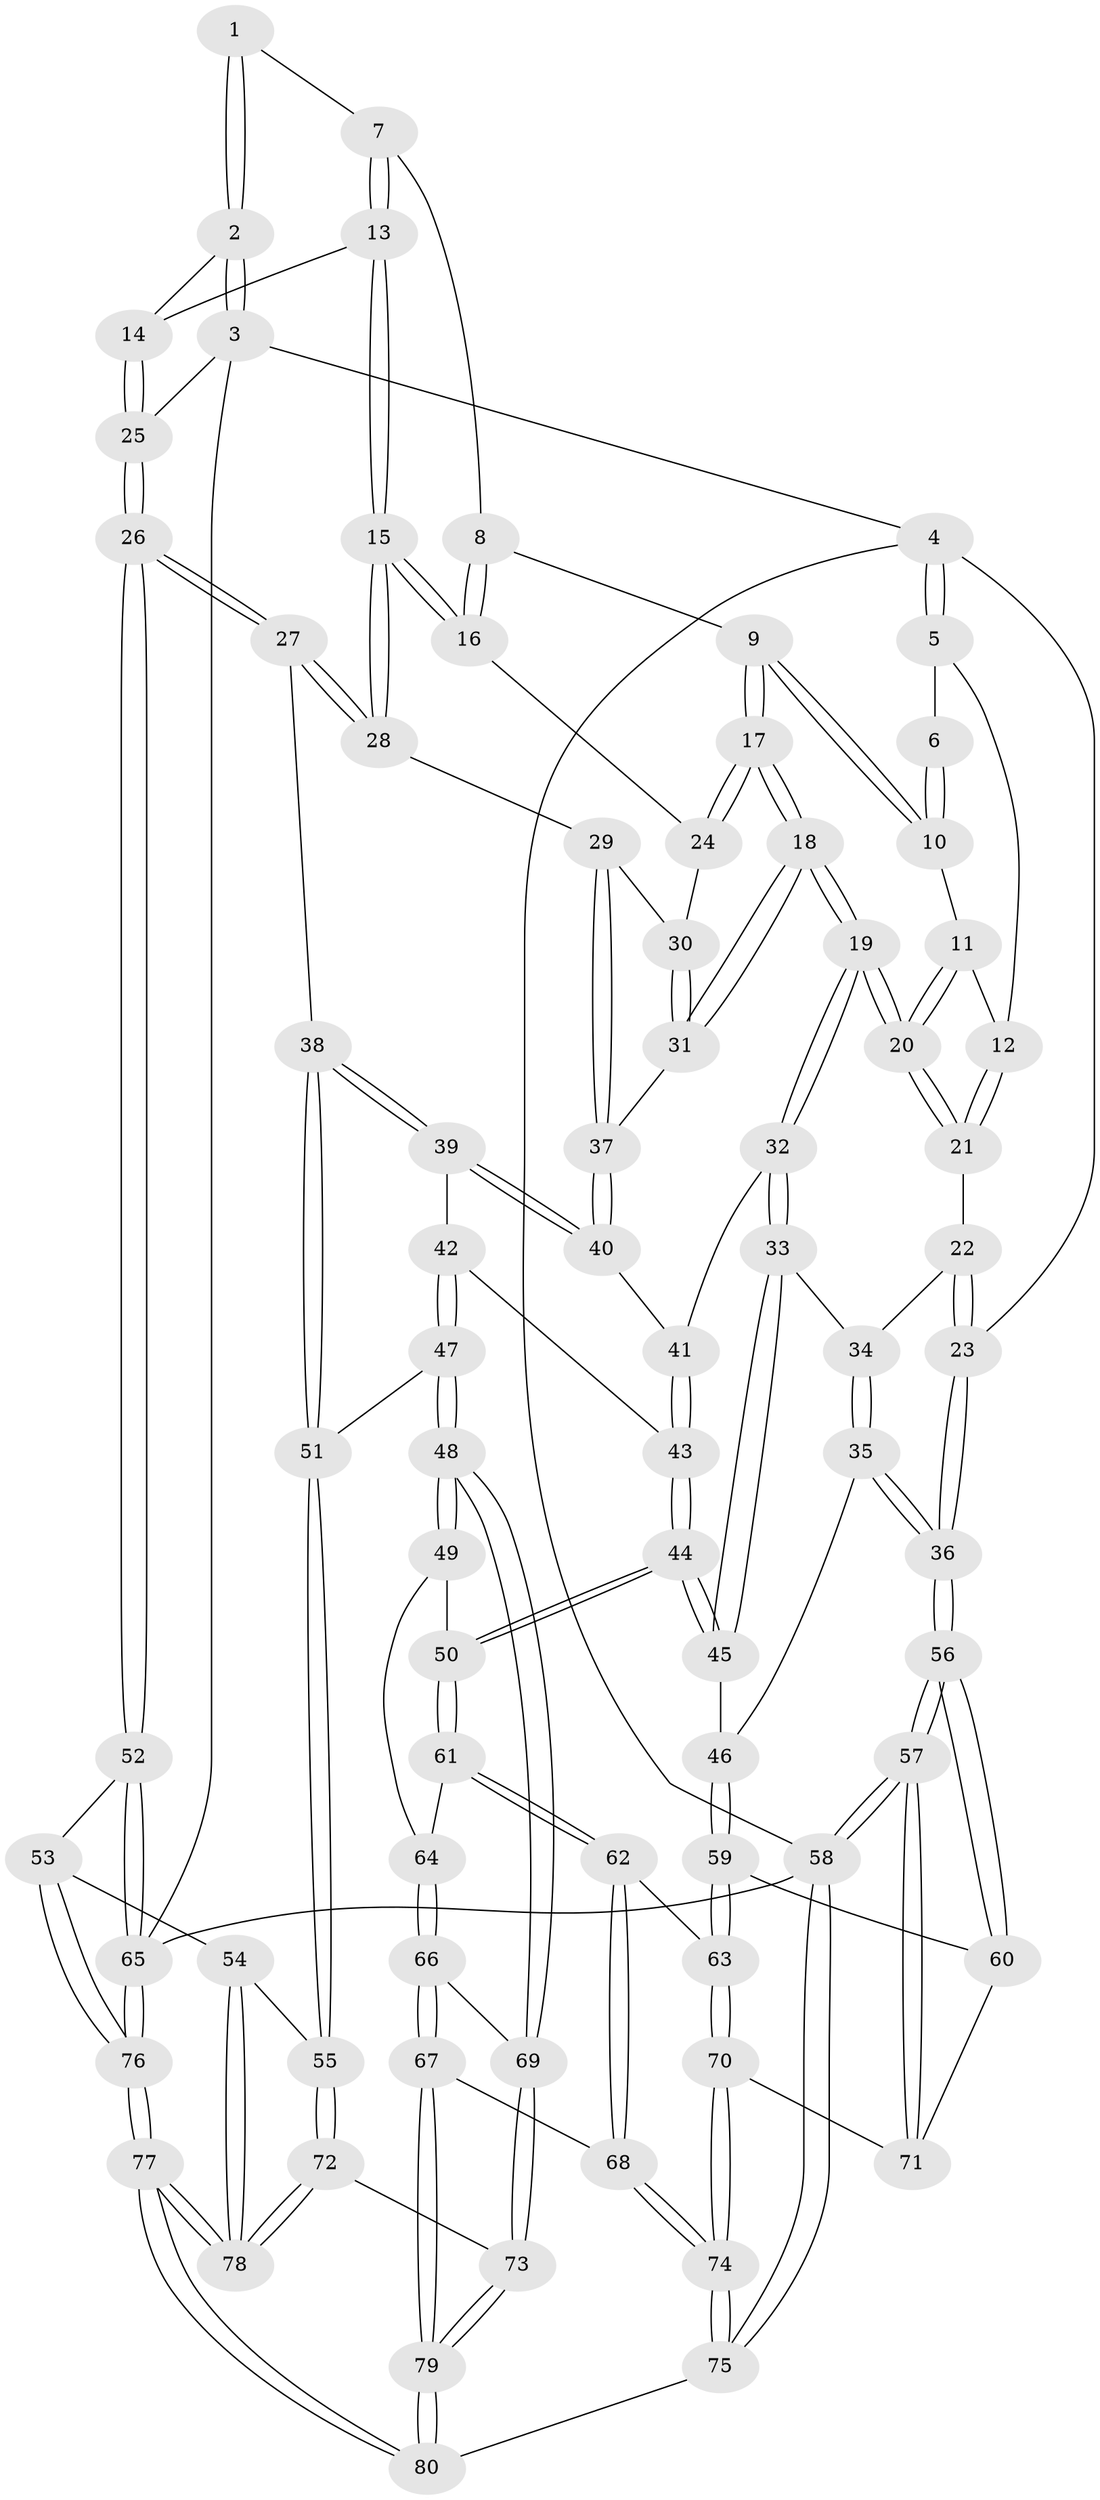 // Generated by graph-tools (version 1.1) at 2025/17/03/09/25 04:17:14]
// undirected, 80 vertices, 197 edges
graph export_dot {
graph [start="1"]
  node [color=gray90,style=filled];
  1 [pos="+0.5641497089439683+0"];
  2 [pos="+1+0"];
  3 [pos="+1+0"];
  4 [pos="+0+0"];
  5 [pos="+0.04291384183814116+0"];
  6 [pos="+0.33988171516116783+0"];
  7 [pos="+0.5716640948781591+0"];
  8 [pos="+0.5625199508106151+0"];
  9 [pos="+0.431972400282048+0.10365866868813901"];
  10 [pos="+0.3421709487897837+0.06014229410585925"];
  11 [pos="+0.3245501530252502+0.0729307055667032"];
  12 [pos="+0.1833533234676423+0.0376995084601049"];
  13 [pos="+0.7989930255683247+0.11444790074847258"];
  14 [pos="+0.8054177984830732+0.11232701816484103"];
  15 [pos="+0.6847837781352898+0.2299711256438311"];
  16 [pos="+0.5960926974607335+0.10288651902541979"];
  17 [pos="+0.4328835601908124+0.1766558455373119"];
  18 [pos="+0.34358277524771375+0.30214750942812285"];
  19 [pos="+0.3127404688331308+0.3205919317244658"];
  20 [pos="+0.256093723932508+0.2421947024310793"];
  21 [pos="+0.18222775337708536+0.18916945387740255"];
  22 [pos="+0.02281280188707018+0.2017236362557373"];
  23 [pos="+0+0.14638433238201523"];
  24 [pos="+0.49303164638907027+0.17989416782419268"];
  25 [pos="+1+0.38125024399435475"];
  26 [pos="+1+0.40727372816491453"];
  27 [pos="+0.8350417260835135+0.3889459667763608"];
  28 [pos="+0.6834801651317904+0.23694294535550617"];
  29 [pos="+0.6504039777344673+0.2574201820751009"];
  30 [pos="+0.5370539858167649+0.21439595572915962"];
  31 [pos="+0.4627367175945+0.30469967477987814"];
  32 [pos="+0.3123047667512539+0.3227793763477311"];
  33 [pos="+0.31010220777756387+0.32930818734337514"];
  34 [pos="+0.08470082480490135+0.3178396525370333"];
  35 [pos="+0.07156989011649957+0.4622102770425288"];
  36 [pos="+0+0.5413462869522534"];
  37 [pos="+0.5913889004269586+0.32584386270042376"];
  38 [pos="+0.7249435768241104+0.47777669144950213"];
  39 [pos="+0.7129303221285777+0.4756301473756985"];
  40 [pos="+0.5899634933811301+0.3608433392255937"];
  41 [pos="+0.5516780689993085+0.424217329455057"];
  42 [pos="+0.6268218887898891+0.499393913826329"];
  43 [pos="+0.540770383530697+0.48724187511091216"];
  44 [pos="+0.4926686560040568+0.5333710684152582"];
  45 [pos="+0.28475192097095553+0.44238389413624885"];
  46 [pos="+0.2841304218487558+0.443071650898435"];
  47 [pos="+0.6219950129808123+0.6284154027129732"];
  48 [pos="+0.5877104568648321+0.6401260027914256"];
  49 [pos="+0.5272996097778333+0.5882482483216825"];
  50 [pos="+0.4968649834204413+0.5492800309091407"];
  51 [pos="+0.7293616897026649+0.621774694477716"];
  52 [pos="+1+0.5493310594223315"];
  53 [pos="+0.9489550318745278+0.6521772445836023"];
  54 [pos="+0.9440364421265722+0.6544733235826579"];
  55 [pos="+0.8046381361772502+0.6939869407005052"];
  56 [pos="+0+0.7595233056159798"];
  57 [pos="+0+0.8820135351718387"];
  58 [pos="+0+1"];
  59 [pos="+0.2803713663491664+0.48147281410904674"];
  60 [pos="+0.1624104092411391+0.6473733057781451"];
  61 [pos="+0.4265660133850428+0.6403895195086139"];
  62 [pos="+0.38126308899117695+0.6615971010670321"];
  63 [pos="+0.3293231606810505+0.6510768827794773"];
  64 [pos="+0.4723379769054852+0.6823854655760204"];
  65 [pos="+1+1"];
  66 [pos="+0.49156342876758297+0.7633551881155393"];
  67 [pos="+0.4802106848160852+0.779078613252488"];
  68 [pos="+0.45804670785819684+0.7747851097383919"];
  69 [pos="+0.574085772620565+0.7034168296053963"];
  70 [pos="+0.2840614204830958+0.7321248380829569"];
  71 [pos="+0.25439480938863285+0.719925964111893"];
  72 [pos="+0.7367260239016389+0.8280665277918147"];
  73 [pos="+0.7080427140325655+0.822442996950298"];
  74 [pos="+0.2989284043381439+0.8127404155436142"];
  75 [pos="+0.1479791318527057+1"];
  76 [pos="+0.9830236613548223+1"];
  77 [pos="+0.867892037973225+1"];
  78 [pos="+0.851272808236553+1"];
  79 [pos="+0.5160784571239105+0.8694595284577434"];
  80 [pos="+0.4471416403669808+1"];
  1 -- 2;
  1 -- 2;
  1 -- 7;
  2 -- 3;
  2 -- 3;
  2 -- 14;
  3 -- 4;
  3 -- 25;
  3 -- 65;
  4 -- 5;
  4 -- 5;
  4 -- 23;
  4 -- 58;
  5 -- 6;
  5 -- 12;
  6 -- 10;
  6 -- 10;
  7 -- 8;
  7 -- 13;
  7 -- 13;
  8 -- 9;
  8 -- 16;
  8 -- 16;
  9 -- 10;
  9 -- 10;
  9 -- 17;
  9 -- 17;
  10 -- 11;
  11 -- 12;
  11 -- 20;
  11 -- 20;
  12 -- 21;
  12 -- 21;
  13 -- 14;
  13 -- 15;
  13 -- 15;
  14 -- 25;
  14 -- 25;
  15 -- 16;
  15 -- 16;
  15 -- 28;
  15 -- 28;
  16 -- 24;
  17 -- 18;
  17 -- 18;
  17 -- 24;
  17 -- 24;
  18 -- 19;
  18 -- 19;
  18 -- 31;
  18 -- 31;
  19 -- 20;
  19 -- 20;
  19 -- 32;
  19 -- 32;
  20 -- 21;
  20 -- 21;
  21 -- 22;
  22 -- 23;
  22 -- 23;
  22 -- 34;
  23 -- 36;
  23 -- 36;
  24 -- 30;
  25 -- 26;
  25 -- 26;
  26 -- 27;
  26 -- 27;
  26 -- 52;
  26 -- 52;
  27 -- 28;
  27 -- 28;
  27 -- 38;
  28 -- 29;
  29 -- 30;
  29 -- 37;
  29 -- 37;
  30 -- 31;
  30 -- 31;
  31 -- 37;
  32 -- 33;
  32 -- 33;
  32 -- 41;
  33 -- 34;
  33 -- 45;
  33 -- 45;
  34 -- 35;
  34 -- 35;
  35 -- 36;
  35 -- 36;
  35 -- 46;
  36 -- 56;
  36 -- 56;
  37 -- 40;
  37 -- 40;
  38 -- 39;
  38 -- 39;
  38 -- 51;
  38 -- 51;
  39 -- 40;
  39 -- 40;
  39 -- 42;
  40 -- 41;
  41 -- 43;
  41 -- 43;
  42 -- 43;
  42 -- 47;
  42 -- 47;
  43 -- 44;
  43 -- 44;
  44 -- 45;
  44 -- 45;
  44 -- 50;
  44 -- 50;
  45 -- 46;
  46 -- 59;
  46 -- 59;
  47 -- 48;
  47 -- 48;
  47 -- 51;
  48 -- 49;
  48 -- 49;
  48 -- 69;
  48 -- 69;
  49 -- 50;
  49 -- 64;
  50 -- 61;
  50 -- 61;
  51 -- 55;
  51 -- 55;
  52 -- 53;
  52 -- 65;
  52 -- 65;
  53 -- 54;
  53 -- 76;
  53 -- 76;
  54 -- 55;
  54 -- 78;
  54 -- 78;
  55 -- 72;
  55 -- 72;
  56 -- 57;
  56 -- 57;
  56 -- 60;
  56 -- 60;
  57 -- 58;
  57 -- 58;
  57 -- 71;
  57 -- 71;
  58 -- 75;
  58 -- 75;
  58 -- 65;
  59 -- 60;
  59 -- 63;
  59 -- 63;
  60 -- 71;
  61 -- 62;
  61 -- 62;
  61 -- 64;
  62 -- 63;
  62 -- 68;
  62 -- 68;
  63 -- 70;
  63 -- 70;
  64 -- 66;
  64 -- 66;
  65 -- 76;
  65 -- 76;
  66 -- 67;
  66 -- 67;
  66 -- 69;
  67 -- 68;
  67 -- 79;
  67 -- 79;
  68 -- 74;
  68 -- 74;
  69 -- 73;
  69 -- 73;
  70 -- 71;
  70 -- 74;
  70 -- 74;
  72 -- 73;
  72 -- 78;
  72 -- 78;
  73 -- 79;
  73 -- 79;
  74 -- 75;
  74 -- 75;
  75 -- 80;
  76 -- 77;
  76 -- 77;
  77 -- 78;
  77 -- 78;
  77 -- 80;
  77 -- 80;
  79 -- 80;
  79 -- 80;
}
